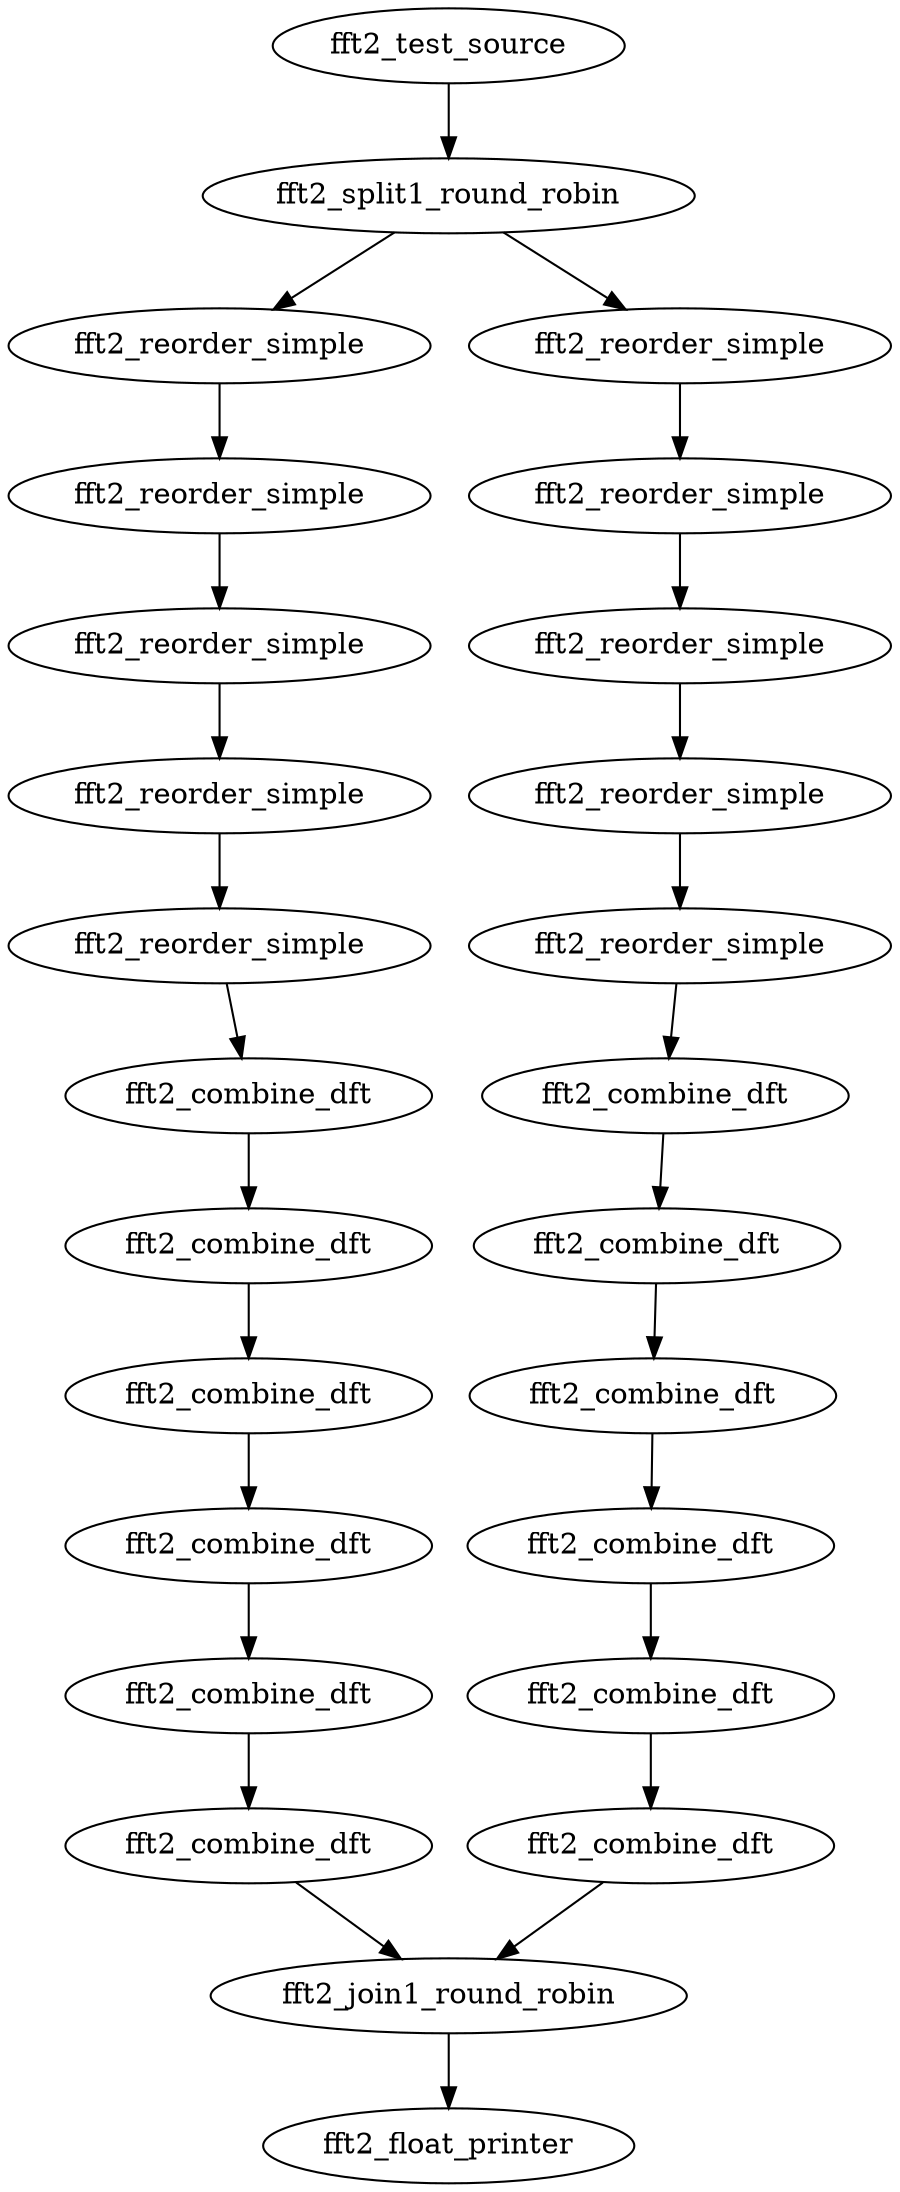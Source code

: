 digraph streamit {
fft2_test_source_pop_0_push_128_1 -> FFTKernel2_2_split
FFTKernel2_2_join -> FloatPrinter_pop_1_push_0_3
fft2_test_source_pop_0_push_128_1 [ label="fft2_test_source", pop=0, push=128 ]
FFTKernel2_2_split [ label="fft2_split1_round_robin" ]
FFTKernel2_2_join [ label="fft2_join1_round_robin" ]
fft2_reorder_simple_pop_8_push_8_17 -> fft2_combine_dft_pop_4_push_4_7
fft2_combine_dft_pop_4_push_4_7 -> fft2_combine_dft_pop_8_push_8_8
fft2_combine_dft_pop_8_push_8_8 -> fft2_combine_dft_pop_16_push_16_9
fft2_combine_dft_pop_16_push_16_9 -> fft2_combine_dft_pop_32_push_32_10
fft2_combine_dft_pop_32_push_32_10 -> fft2_combine_dft_pop_64_push_64_11
fft2_combine_dft_pop_64_push_64_11 -> fft2_combine_dft_pop_128_push_128_12
fft2_reorder_simple_pop_128_push_128_13 -> fft2_reorder_simple_pop_64_push_64_14
fft2_reorder_simple_pop_64_push_64_14 -> fft2_reorder_simple_pop_32_push_32_15
fft2_reorder_simple_pop_32_push_32_15 -> fft2_reorder_simple_pop_16_push_16_16
fft2_reorder_simple_pop_16_push_16_16 -> fft2_reorder_simple_pop_8_push_8_17
fft2_reorder_simple_pop_128_push_128_13 [ label="fft2_reorder_simple", pop=128, push=128 ]
fft2_reorder_simple_pop_64_push_64_14 [ label="fft2_reorder_simple", pop=64, push=64 ]
fft2_reorder_simple_pop_32_push_32_15 [ label="fft2_reorder_simple", pop=32, push=32 ]
fft2_reorder_simple_pop_16_push_16_16 [ label="fft2_reorder_simple", pop=16, push=16 ]
fft2_reorder_simple_pop_8_push_8_17 [ label="fft2_reorder_simple", pop=8, push=8 ]
fft2_combine_dft_pop_4_push_4_7 [ label="fft2_combine_dft", pop=4, push=4 ]
fft2_combine_dft_pop_8_push_8_8 [ label="fft2_combine_dft", pop=8, push=8 ]
fft2_combine_dft_pop_16_push_16_9 [ label="fft2_combine_dft", pop=16, push=16 ]
fft2_combine_dft_pop_32_push_32_10 [ label="fft2_combine_dft", pop=32, push=32 ]
fft2_combine_dft_pop_64_push_64_11 [ label="fft2_combine_dft", pop=64, push=64 ]
fft2_combine_dft_pop_128_push_128_12 [ label="fft2_combine_dft", pop=128, push=128 ]
FFTKernel2_2_split -> fft2_reorder_simple_pop_128_push_128_13
fft2_combine_dft_pop_128_push_128_12 -> FFTKernel2_2_join
fft2_reorder_simple_pop_8_push_8_39 -> fft2_combine_dft_pop_4_push_4_29
fft2_combine_dft_pop_4_push_4_29 -> fft2_combine_dft_pop_8_push_8_30
fft2_combine_dft_pop_8_push_8_30 -> fft2_combine_dft_pop_16_push_16_31
fft2_combine_dft_pop_16_push_16_31 -> fft2_combine_dft_pop_32_push_32_32
fft2_combine_dft_pop_32_push_32_32 -> fft2_combine_dft_pop_64_push_64_33
fft2_combine_dft_pop_64_push_64_33 -> fft2_combine_dft_pop_128_push_128_34
fft2_reorder_simple_pop_128_push_128_35 -> fft2_reorder_simple_pop_64_push_64_36
fft2_reorder_simple_pop_64_push_64_36 -> fft2_reorder_simple_pop_32_push_32_37
fft2_reorder_simple_pop_32_push_32_37 -> fft2_reorder_simple_pop_16_push_16_38
fft2_reorder_simple_pop_16_push_16_38 -> fft2_reorder_simple_pop_8_push_8_39
fft2_reorder_simple_pop_128_push_128_35 [ label="fft2_reorder_simple", pop=128, push=128 ]
fft2_reorder_simple_pop_64_push_64_36 [ label="fft2_reorder_simple", pop=64, push=64 ]
fft2_reorder_simple_pop_32_push_32_37 [ label="fft2_reorder_simple", pop=32, push=32 ]
fft2_reorder_simple_pop_16_push_16_38 [ label="fft2_reorder_simple", pop=16, push=16 ]
fft2_reorder_simple_pop_8_push_8_39 [ label="fft2_reorder_simple", pop=8, push=8 ]
fft2_combine_dft_pop_4_push_4_29 [ label="fft2_combine_dft", pop=4, push=4 ]
fft2_combine_dft_pop_8_push_8_30 [ label="fft2_combine_dft", pop=8, push=8 ]
fft2_combine_dft_pop_16_push_16_31 [ label="fft2_combine_dft", pop=16, push=16 ]
fft2_combine_dft_pop_32_push_32_32 [ label="fft2_combine_dft", pop=32, push=32 ]
fft2_combine_dft_pop_64_push_64_33 [ label="fft2_combine_dft", pop=64, push=64 ]
fft2_combine_dft_pop_128_push_128_34 [ label="fft2_combine_dft", pop=128, push=128 ]
FFTKernel2_2_split -> fft2_reorder_simple_pop_128_push_128_35
fft2_combine_dft_pop_128_push_128_34 -> FFTKernel2_2_join
FloatPrinter_pop_1_push_0_3 [ label="fft2_float_printer", pop=1, push=0 ]
}
